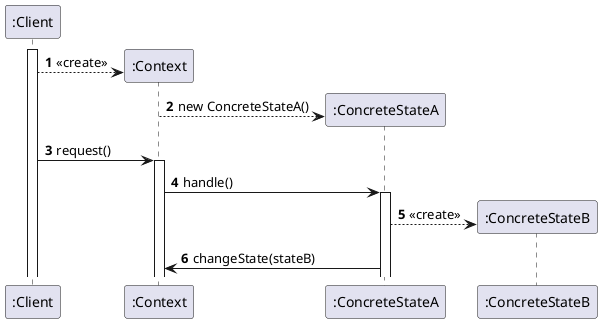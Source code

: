 @startuml state
autonumber

participant ":Client" as client
participant ":Context" as context
participant ":ConcreteStateA" as stateA
participant ":ConcreteStateB" as stateB

activate client
client --> context ** : <<create>>
context --> stateA ** : new ConcreteStateA()
client -> context : request()
activate context
context -> stateA : handle()
activate stateA
stateA --> stateB ** : <<create>>
stateA -> context : changeState(stateB)
@enduml
